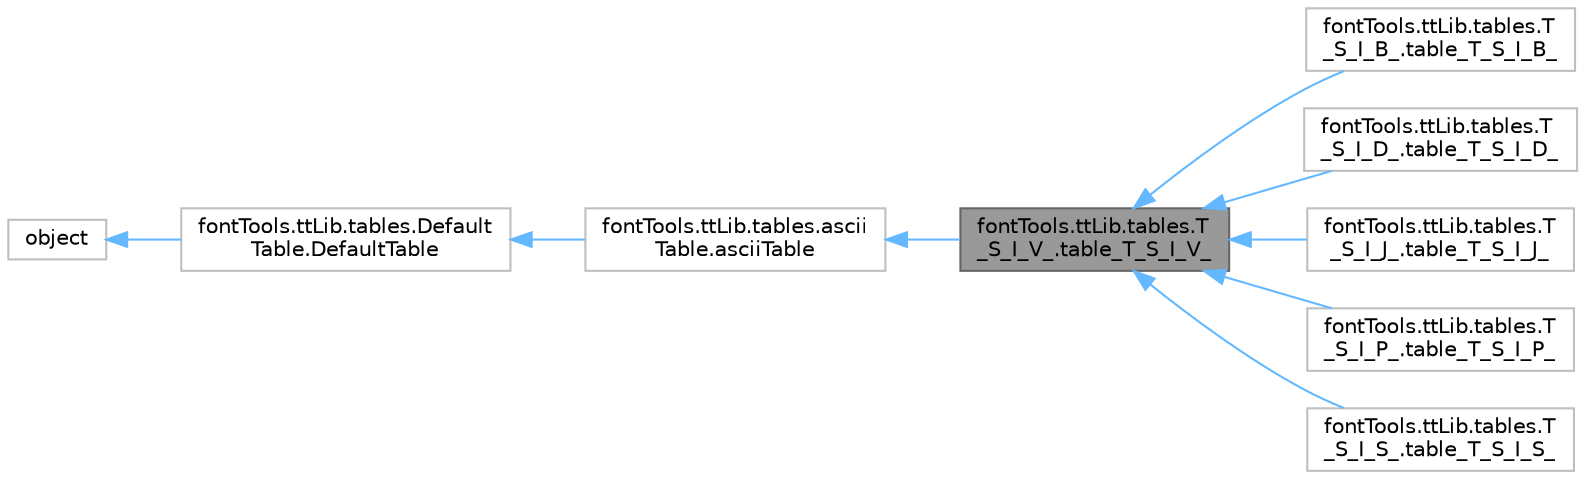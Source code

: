digraph "fontTools.ttLib.tables.T_S_I_V_.table_T_S_I_V_"
{
 // LATEX_PDF_SIZE
  bgcolor="transparent";
  edge [fontname=Helvetica,fontsize=10,labelfontname=Helvetica,labelfontsize=10];
  node [fontname=Helvetica,fontsize=10,shape=box,height=0.2,width=0.4];
  rankdir="LR";
  Node1 [id="Node000001",label="fontTools.ttLib.tables.T\l_S_I_V_.table_T_S_I_V_",height=0.2,width=0.4,color="gray40", fillcolor="grey60", style="filled", fontcolor="black",tooltip=" "];
  Node2 -> Node1 [id="edge1_Node000001_Node000002",dir="back",color="steelblue1",style="solid",tooltip=" "];
  Node2 [id="Node000002",label="fontTools.ttLib.tables.ascii\lTable.asciiTable",height=0.2,width=0.4,color="grey75", fillcolor="white", style="filled",URL="$d2/df7/classfontTools_1_1ttLib_1_1tables_1_1asciiTable_1_1asciiTable.html",tooltip=" "];
  Node3 -> Node2 [id="edge2_Node000002_Node000003",dir="back",color="steelblue1",style="solid",tooltip=" "];
  Node3 [id="Node000003",label="fontTools.ttLib.tables.Default\lTable.DefaultTable",height=0.2,width=0.4,color="grey75", fillcolor="white", style="filled",URL="$d5/d2b/classfontTools_1_1ttLib_1_1tables_1_1DefaultTable_1_1DefaultTable.html",tooltip=" "];
  Node4 -> Node3 [id="edge3_Node000003_Node000004",dir="back",color="steelblue1",style="solid",tooltip=" "];
  Node4 [id="Node000004",label="object",height=0.2,width=0.4,color="grey75", fillcolor="white", style="filled",tooltip=" "];
  Node1 -> Node5 [id="edge4_Node000001_Node000005",dir="back",color="steelblue1",style="solid",tooltip=" "];
  Node5 [id="Node000005",label="fontTools.ttLib.tables.T\l_S_I_B_.table_T_S_I_B_",height=0.2,width=0.4,color="grey75", fillcolor="white", style="filled",URL="$d4/d7b/classfontTools_1_1ttLib_1_1tables_1_1T__S__I__B___1_1table__T__S__I__B__.html",tooltip=" "];
  Node1 -> Node6 [id="edge5_Node000001_Node000006",dir="back",color="steelblue1",style="solid",tooltip=" "];
  Node6 [id="Node000006",label="fontTools.ttLib.tables.T\l_S_I_D_.table_T_S_I_D_",height=0.2,width=0.4,color="grey75", fillcolor="white", style="filled",URL="$d9/da6/classfontTools_1_1ttLib_1_1tables_1_1T__S__I__D___1_1table__T__S__I__D__.html",tooltip=" "];
  Node1 -> Node7 [id="edge6_Node000001_Node000007",dir="back",color="steelblue1",style="solid",tooltip=" "];
  Node7 [id="Node000007",label="fontTools.ttLib.tables.T\l_S_I_J_.table_T_S_I_J_",height=0.2,width=0.4,color="grey75", fillcolor="white", style="filled",URL="$d2/d54/classfontTools_1_1ttLib_1_1tables_1_1T__S__I__J___1_1table__T__S__I__J__.html",tooltip=" "];
  Node1 -> Node8 [id="edge7_Node000001_Node000008",dir="back",color="steelblue1",style="solid",tooltip=" "];
  Node8 [id="Node000008",label="fontTools.ttLib.tables.T\l_S_I_P_.table_T_S_I_P_",height=0.2,width=0.4,color="grey75", fillcolor="white", style="filled",URL="$d0/d1d/classfontTools_1_1ttLib_1_1tables_1_1T__S__I__P___1_1table__T__S__I__P__.html",tooltip=" "];
  Node1 -> Node9 [id="edge8_Node000001_Node000009",dir="back",color="steelblue1",style="solid",tooltip=" "];
  Node9 [id="Node000009",label="fontTools.ttLib.tables.T\l_S_I_S_.table_T_S_I_S_",height=0.2,width=0.4,color="grey75", fillcolor="white", style="filled",URL="$d2/dcd/classfontTools_1_1ttLib_1_1tables_1_1T__S__I__S___1_1table__T__S__I__S__.html",tooltip=" "];
}
